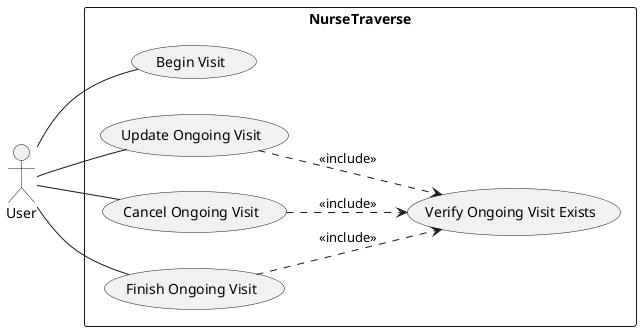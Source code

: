 @startuml
left to right direction
skinparam packageStyle rectangle
actor User
rectangle NurseTraverse {
  User -- (Begin Visit)
  User -- (Update Ongoing Visit)
  User -- (Cancel Ongoing Visit)
  User -- (Finish Ongoing Visit)
  (Verify Ongoing Visit Exists)
  (Update Ongoing Visit) ..> (Verify Ongoing Visit Exists) : <<include>>
  (Cancel Ongoing Visit) ..> (Verify Ongoing Visit Exists) : <<include>>
  (Finish Ongoing Visit) ..> (Verify Ongoing Visit Exists) : <<include>>
}
@enduml